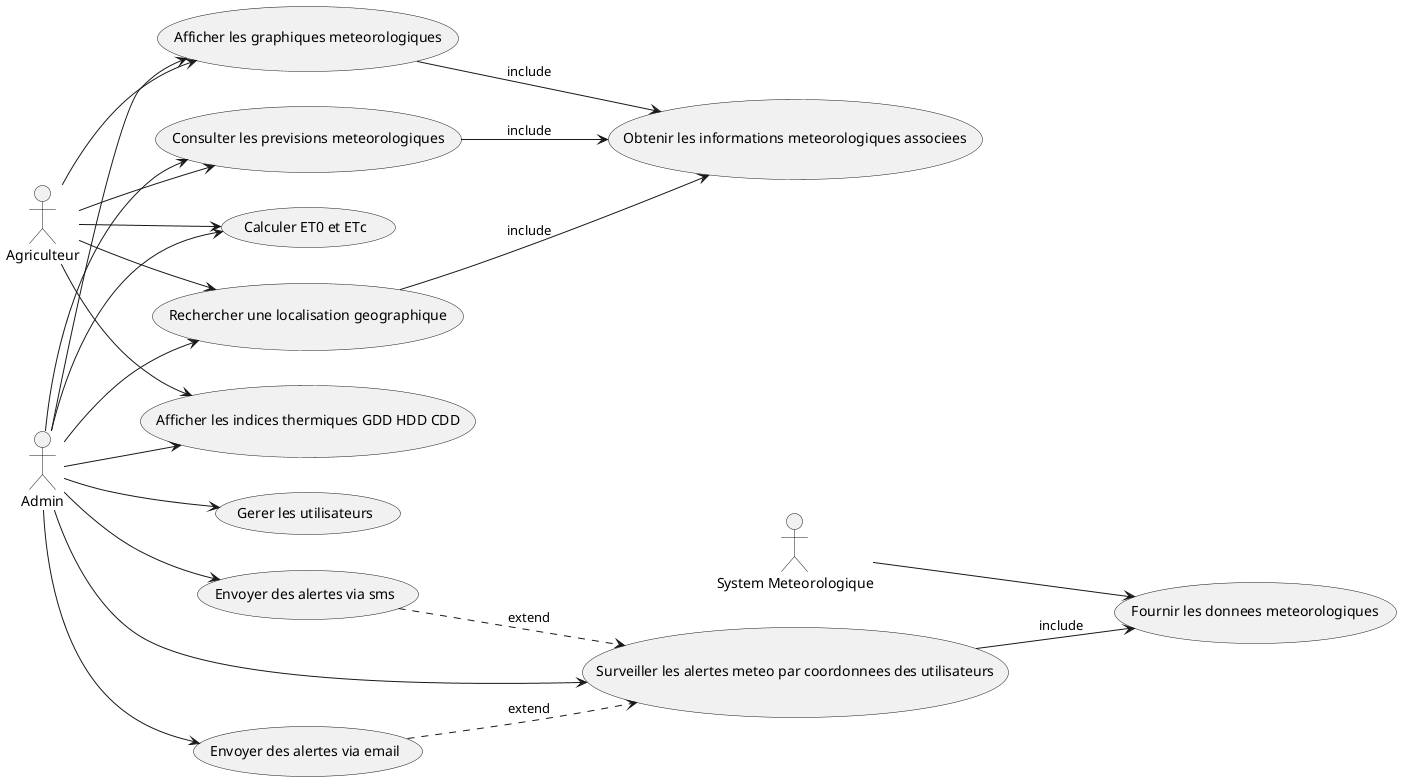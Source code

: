 @startuml
left to right direction

actor Admin
actor Agriculteur
actor "System Meteorologique"

usecase "Gerer les utilisateurs"
usecase "Consulter les previsions meteorologiques"
usecase "Rechercher une localisation geographique"
usecase "Afficher les graphiques meteorologiques"
usecase "Calculer ET0 et ETc"
usecase "Afficher les indices thermiques GDD HDD CDD"
usecase "Surveiller les alertes meteo par coordonnees des utilisateurs"
usecase "Envoyer des alertes via email"
usecase "Envoyer des alertes via sms"
usecase "Obtenir les informations meteorologiques associees"
usecase "Fournir les donnees meteorologiques"

Admin --> "Gerer les utilisateurs"
Admin --> "Consulter les previsions meteorologiques"
Admin --> "Rechercher une localisation geographique"
Admin --> "Afficher les graphiques meteorologiques"
Admin --> "Calculer ET0 et ETc"
Admin --> "Afficher les indices thermiques GDD HDD CDD"
Admin --> "Surveiller les alertes meteo par coordonnees des utilisateurs"
Admin --> "Envoyer des alertes via email"
Admin --> "Envoyer des alertes via sms"

Agriculteur --> "Consulter les previsions meteorologiques"
Agriculteur --> "Rechercher une localisation geographique"
Agriculteur --> "Afficher les graphiques meteorologiques"
Agriculteur --> "Calculer ET0 et ETc"
Agriculteur --> "Afficher les indices thermiques GDD HDD CDD"

"System Meteorologique" --> "Fournir les donnees meteorologiques"

"Rechercher une localisation geographique" --> "Obtenir les informations meteorologiques associees" : include
"Consulter les previsions meteorologiques" --> "Obtenir les informations meteorologiques associees" : include
"Afficher les graphiques meteorologiques" --> "Obtenir les informations meteorologiques associees" : include
"Surveiller les alertes meteo par coordonnees des utilisateurs" --> "Fournir les donnees meteorologiques" : include
"Envoyer des alertes via email" ..> "Surveiller les alertes meteo par coordonnees des utilisateurs" : extend
"Envoyer des alertes via sms" ..> "Surveiller les alertes meteo par coordonnees des utilisateurs" : extend
@enduml